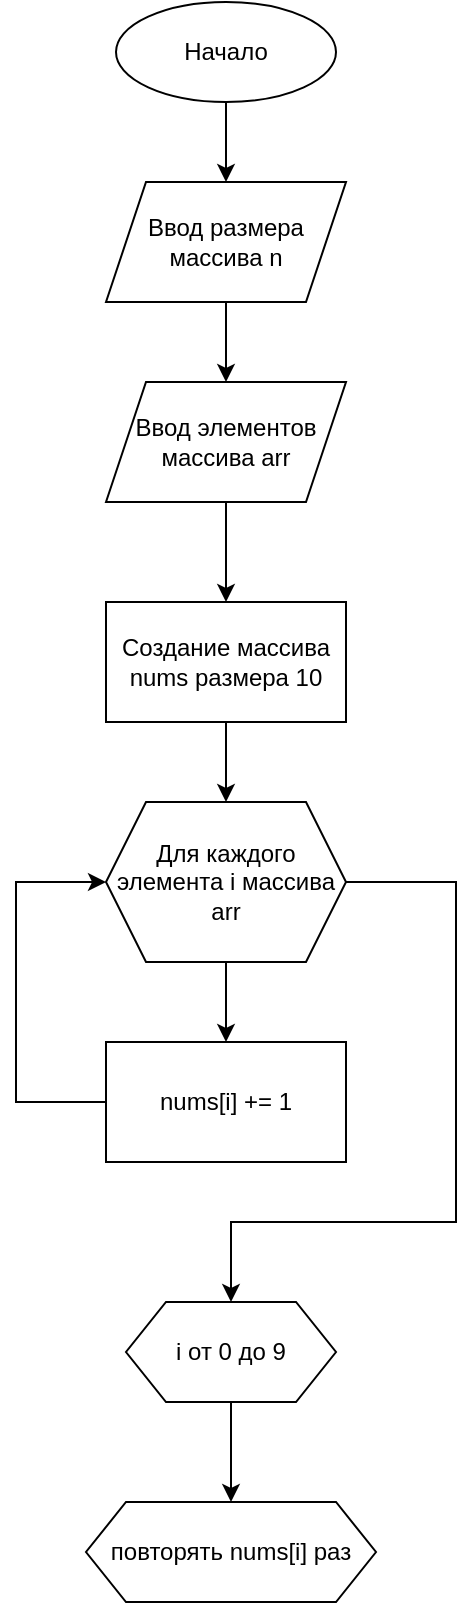 <mxfile version="26.1.0">
  <diagram name="Страница — 1" id="4uYAqg9Cr5blewwSmzRZ">
    <mxGraphModel dx="954" dy="2218" grid="1" gridSize="10" guides="1" tooltips="1" connect="1" arrows="1" fold="1" page="1" pageScale="1" pageWidth="827" pageHeight="1169" math="0" shadow="0">
      <root>
        <mxCell id="0" />
        <mxCell id="1" parent="0" />
        <mxCell id="U9e5x9udn6OxS3d0uARl-3" style="edgeStyle=orthogonalEdgeStyle;rounded=0;orthogonalLoop=1;jettySize=auto;html=1;" edge="1" parent="1" source="U9e5x9udn6OxS3d0uARl-1" target="U9e5x9udn6OxS3d0uARl-2">
          <mxGeometry relative="1" as="geometry" />
        </mxCell>
        <mxCell id="U9e5x9udn6OxS3d0uARl-1" value="Начало" style="ellipse;whiteSpace=wrap;html=1;" vertex="1" parent="1">
          <mxGeometry x="310" y="90" width="110" height="50" as="geometry" />
        </mxCell>
        <mxCell id="U9e5x9udn6OxS3d0uARl-5" value="" style="edgeStyle=orthogonalEdgeStyle;rounded=0;orthogonalLoop=1;jettySize=auto;html=1;" edge="1" parent="1" source="U9e5x9udn6OxS3d0uARl-2" target="U9e5x9udn6OxS3d0uARl-4">
          <mxGeometry relative="1" as="geometry" />
        </mxCell>
        <mxCell id="U9e5x9udn6OxS3d0uARl-2" value="Ввод размера массива n" style="shape=parallelogram;perimeter=parallelogramPerimeter;whiteSpace=wrap;html=1;fixedSize=1;" vertex="1" parent="1">
          <mxGeometry x="305" y="180" width="120" height="60" as="geometry" />
        </mxCell>
        <mxCell id="U9e5x9udn6OxS3d0uARl-8" value="" style="edgeStyle=orthogonalEdgeStyle;rounded=0;orthogonalLoop=1;jettySize=auto;html=1;" edge="1" parent="1" source="U9e5x9udn6OxS3d0uARl-4" target="U9e5x9udn6OxS3d0uARl-7">
          <mxGeometry relative="1" as="geometry" />
        </mxCell>
        <mxCell id="U9e5x9udn6OxS3d0uARl-4" value="Ввод элементов массива arr" style="shape=parallelogram;perimeter=parallelogramPerimeter;whiteSpace=wrap;html=1;fixedSize=1;" vertex="1" parent="1">
          <mxGeometry x="305" y="280" width="120" height="60" as="geometry" />
        </mxCell>
        <mxCell id="U9e5x9udn6OxS3d0uARl-10" value="" style="edgeStyle=orthogonalEdgeStyle;rounded=0;orthogonalLoop=1;jettySize=auto;html=1;" edge="1" parent="1" source="U9e5x9udn6OxS3d0uARl-7" target="U9e5x9udn6OxS3d0uARl-9">
          <mxGeometry relative="1" as="geometry" />
        </mxCell>
        <mxCell id="U9e5x9udn6OxS3d0uARl-7" value="Создание массива nums размера 10" style="whiteSpace=wrap;html=1;" vertex="1" parent="1">
          <mxGeometry x="305" y="390" width="120" height="60" as="geometry" />
        </mxCell>
        <mxCell id="U9e5x9udn6OxS3d0uARl-16" style="edgeStyle=orthogonalEdgeStyle;rounded=0;orthogonalLoop=1;jettySize=auto;html=1;entryX=0.5;entryY=0;entryDx=0;entryDy=0;" edge="1" parent="1" source="U9e5x9udn6OxS3d0uARl-9" target="U9e5x9udn6OxS3d0uARl-11">
          <mxGeometry relative="1" as="geometry" />
        </mxCell>
        <mxCell id="U9e5x9udn6OxS3d0uARl-18" style="edgeStyle=orthogonalEdgeStyle;rounded=0;orthogonalLoop=1;jettySize=auto;html=1;entryX=0.5;entryY=0;entryDx=0;entryDy=0;" edge="1" parent="1" source="U9e5x9udn6OxS3d0uARl-9" target="U9e5x9udn6OxS3d0uARl-14">
          <mxGeometry relative="1" as="geometry">
            <Array as="points">
              <mxPoint x="480" y="530" />
              <mxPoint x="480" y="700" />
              <mxPoint x="368" y="700" />
            </Array>
          </mxGeometry>
        </mxCell>
        <mxCell id="U9e5x9udn6OxS3d0uARl-9" value="Для каждого элемента i массива arr" style="shape=hexagon;perimeter=hexagonPerimeter2;whiteSpace=wrap;html=1;fixedSize=1;" vertex="1" parent="1">
          <mxGeometry x="305" y="490" width="120" height="80" as="geometry" />
        </mxCell>
        <mxCell id="U9e5x9udn6OxS3d0uARl-17" style="edgeStyle=orthogonalEdgeStyle;rounded=0;orthogonalLoop=1;jettySize=auto;html=1;entryX=0;entryY=0.5;entryDx=0;entryDy=0;" edge="1" parent="1" source="U9e5x9udn6OxS3d0uARl-11" target="U9e5x9udn6OxS3d0uARl-9">
          <mxGeometry relative="1" as="geometry">
            <Array as="points">
              <mxPoint x="260" y="640" />
              <mxPoint x="260" y="530" />
            </Array>
          </mxGeometry>
        </mxCell>
        <mxCell id="U9e5x9udn6OxS3d0uARl-11" value="nums[i] += 1" style="whiteSpace=wrap;html=1;" vertex="1" parent="1">
          <mxGeometry x="305" y="610" width="120" height="60" as="geometry" />
        </mxCell>
        <mxCell id="U9e5x9udn6OxS3d0uARl-20" value="" style="edgeStyle=orthogonalEdgeStyle;rounded=0;orthogonalLoop=1;jettySize=auto;html=1;" edge="1" parent="1" source="U9e5x9udn6OxS3d0uARl-14" target="U9e5x9udn6OxS3d0uARl-19">
          <mxGeometry relative="1" as="geometry" />
        </mxCell>
        <mxCell id="U9e5x9udn6OxS3d0uARl-14" value="i от 0 до 9" style="shape=hexagon;perimeter=hexagonPerimeter2;whiteSpace=wrap;html=1;fixedSize=1;" vertex="1" parent="1">
          <mxGeometry x="315" y="740" width="105" height="50" as="geometry" />
        </mxCell>
        <mxCell id="U9e5x9udn6OxS3d0uARl-19" value="повторять nums[i] раз" style="shape=hexagon;perimeter=hexagonPerimeter2;whiteSpace=wrap;html=1;fixedSize=1;" vertex="1" parent="1">
          <mxGeometry x="295" y="840" width="145" height="50" as="geometry" />
        </mxCell>
      </root>
    </mxGraphModel>
  </diagram>
</mxfile>
